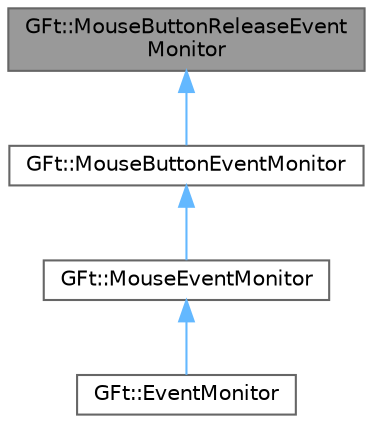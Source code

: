 digraph "GFt::MouseButtonReleaseEventMonitor"
{
 // LATEX_PDF_SIZE
  bgcolor="transparent";
  edge [fontname=Helvetica,fontsize=10,labelfontname=Helvetica,labelfontsize=10];
  node [fontname=Helvetica,fontsize=10,shape=box,height=0.2,width=0.4];
  Node1 [id="Node000001",label="GFt::MouseButtonReleaseEvent\lMonitor",height=0.2,width=0.4,color="gray40", fillcolor="grey60", style="filled", fontcolor="black",tooltip="鼠标按钮释放事件监视器接口类"];
  Node1 -> Node2 [id="edge1_Node000001_Node000002",dir="back",color="steelblue1",style="solid",tooltip=" "];
  Node2 [id="Node000002",label="GFt::MouseButtonEventMonitor",height=0.2,width=0.4,color="gray40", fillcolor="white", style="filled",URL="$class_g_ft_1_1_mouse_button_event_monitor.html",tooltip="鼠标按钮事件监视器接口类"];
  Node2 -> Node3 [id="edge2_Node000002_Node000003",dir="back",color="steelblue1",style="solid",tooltip=" "];
  Node3 [id="Node000003",label="GFt::MouseEventMonitor",height=0.2,width=0.4,color="gray40", fillcolor="white", style="filled",URL="$class_g_ft_1_1_mouse_event_monitor.html",tooltip="鼠标和键盘事件监视器接口类"];
  Node3 -> Node4 [id="edge3_Node000003_Node000004",dir="back",color="steelblue1",style="solid",tooltip=" "];
  Node4 [id="Node000004",label="GFt::EventMonitor",height=0.2,width=0.4,color="gray40", fillcolor="white", style="filled",URL="$class_g_ft_1_1_event_monitor.html",tooltip="事件监视器接口类"];
}
